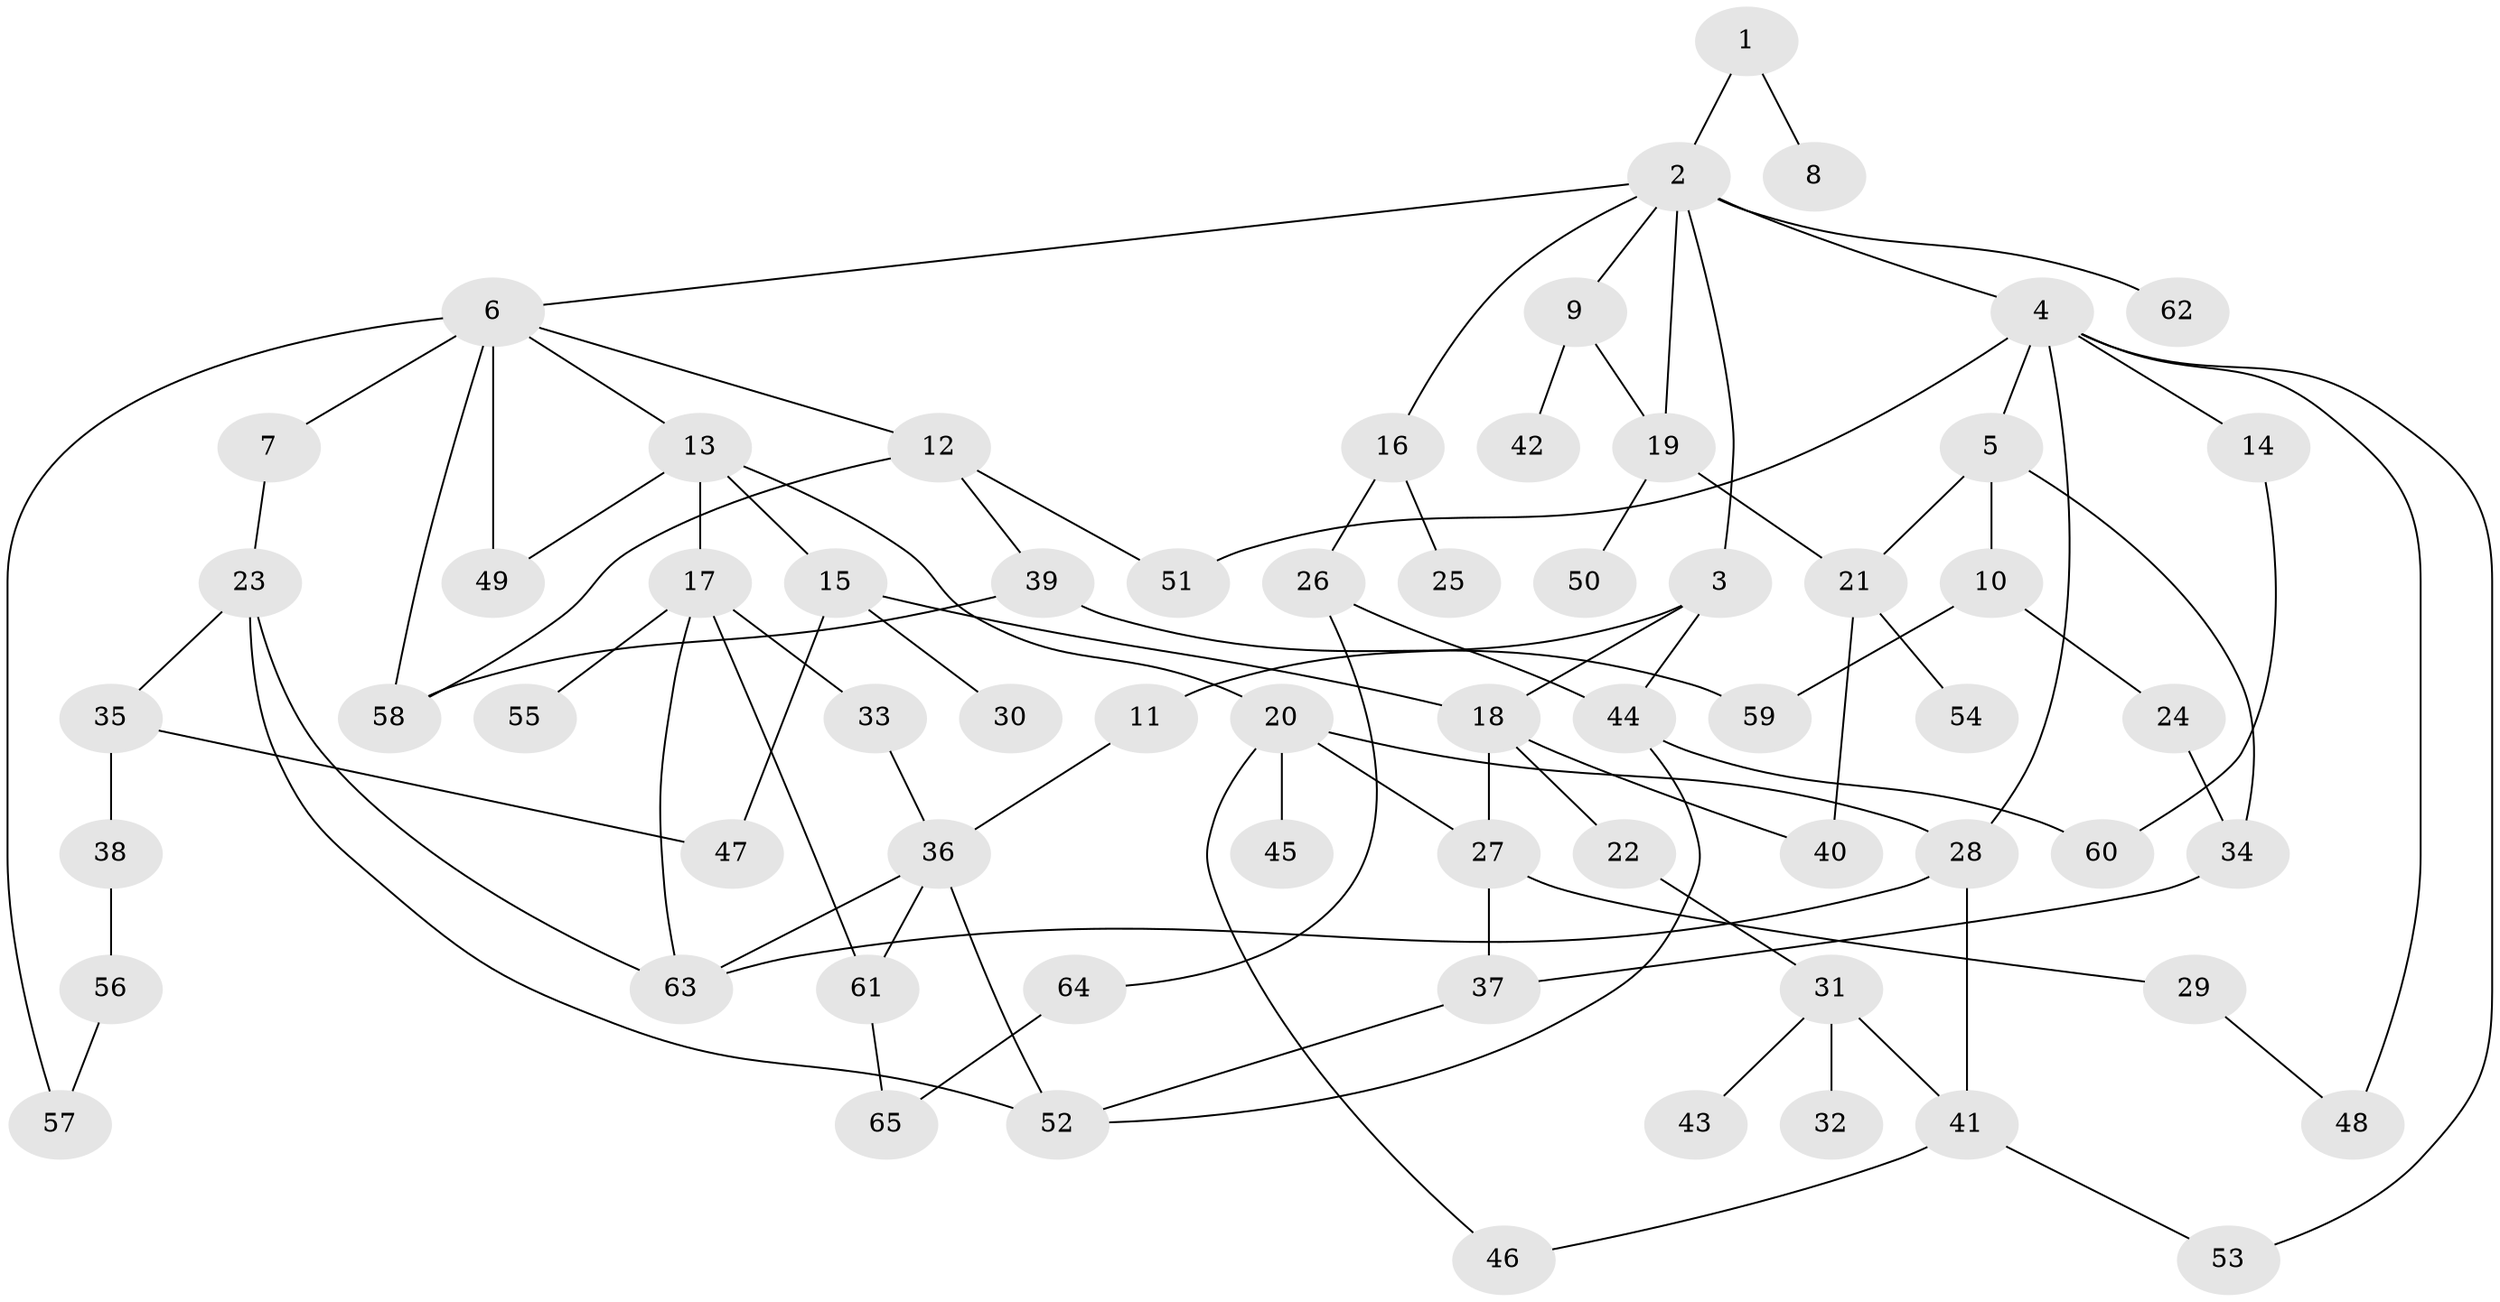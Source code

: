 // Generated by graph-tools (version 1.1) at 2025/13/03/09/25 04:13:23]
// undirected, 65 vertices, 94 edges
graph export_dot {
graph [start="1"]
  node [color=gray90,style=filled];
  1;
  2;
  3;
  4;
  5;
  6;
  7;
  8;
  9;
  10;
  11;
  12;
  13;
  14;
  15;
  16;
  17;
  18;
  19;
  20;
  21;
  22;
  23;
  24;
  25;
  26;
  27;
  28;
  29;
  30;
  31;
  32;
  33;
  34;
  35;
  36;
  37;
  38;
  39;
  40;
  41;
  42;
  43;
  44;
  45;
  46;
  47;
  48;
  49;
  50;
  51;
  52;
  53;
  54;
  55;
  56;
  57;
  58;
  59;
  60;
  61;
  62;
  63;
  64;
  65;
  1 -- 2;
  1 -- 8;
  2 -- 3;
  2 -- 4;
  2 -- 6;
  2 -- 9;
  2 -- 16;
  2 -- 19;
  2 -- 62;
  3 -- 11;
  3 -- 18;
  3 -- 44;
  4 -- 5;
  4 -- 14;
  4 -- 28;
  4 -- 48;
  4 -- 53;
  4 -- 51;
  5 -- 10;
  5 -- 21;
  5 -- 34;
  6 -- 7;
  6 -- 12;
  6 -- 13;
  6 -- 58;
  6 -- 49;
  6 -- 57;
  7 -- 23;
  9 -- 42;
  9 -- 19;
  10 -- 24;
  10 -- 59;
  11 -- 36;
  12 -- 39;
  12 -- 51;
  12 -- 58;
  13 -- 15;
  13 -- 17;
  13 -- 20;
  13 -- 49;
  14 -- 60;
  15 -- 30;
  15 -- 47;
  15 -- 18;
  16 -- 25;
  16 -- 26;
  17 -- 33;
  17 -- 55;
  17 -- 61;
  17 -- 63;
  18 -- 22;
  18 -- 40;
  18 -- 27;
  19 -- 50;
  19 -- 21;
  20 -- 27;
  20 -- 45;
  20 -- 28;
  20 -- 46;
  21 -- 54;
  21 -- 40;
  22 -- 31;
  23 -- 35;
  23 -- 52;
  23 -- 63;
  24 -- 34;
  26 -- 44;
  26 -- 64;
  27 -- 29;
  27 -- 37;
  28 -- 63;
  28 -- 41;
  29 -- 48;
  31 -- 32;
  31 -- 41;
  31 -- 43;
  33 -- 36;
  34 -- 37;
  35 -- 38;
  35 -- 47;
  36 -- 61;
  36 -- 63;
  36 -- 52;
  37 -- 52;
  38 -- 56;
  39 -- 58;
  39 -- 59;
  41 -- 46;
  41 -- 53;
  44 -- 52;
  44 -- 60;
  56 -- 57;
  61 -- 65;
  64 -- 65;
}
